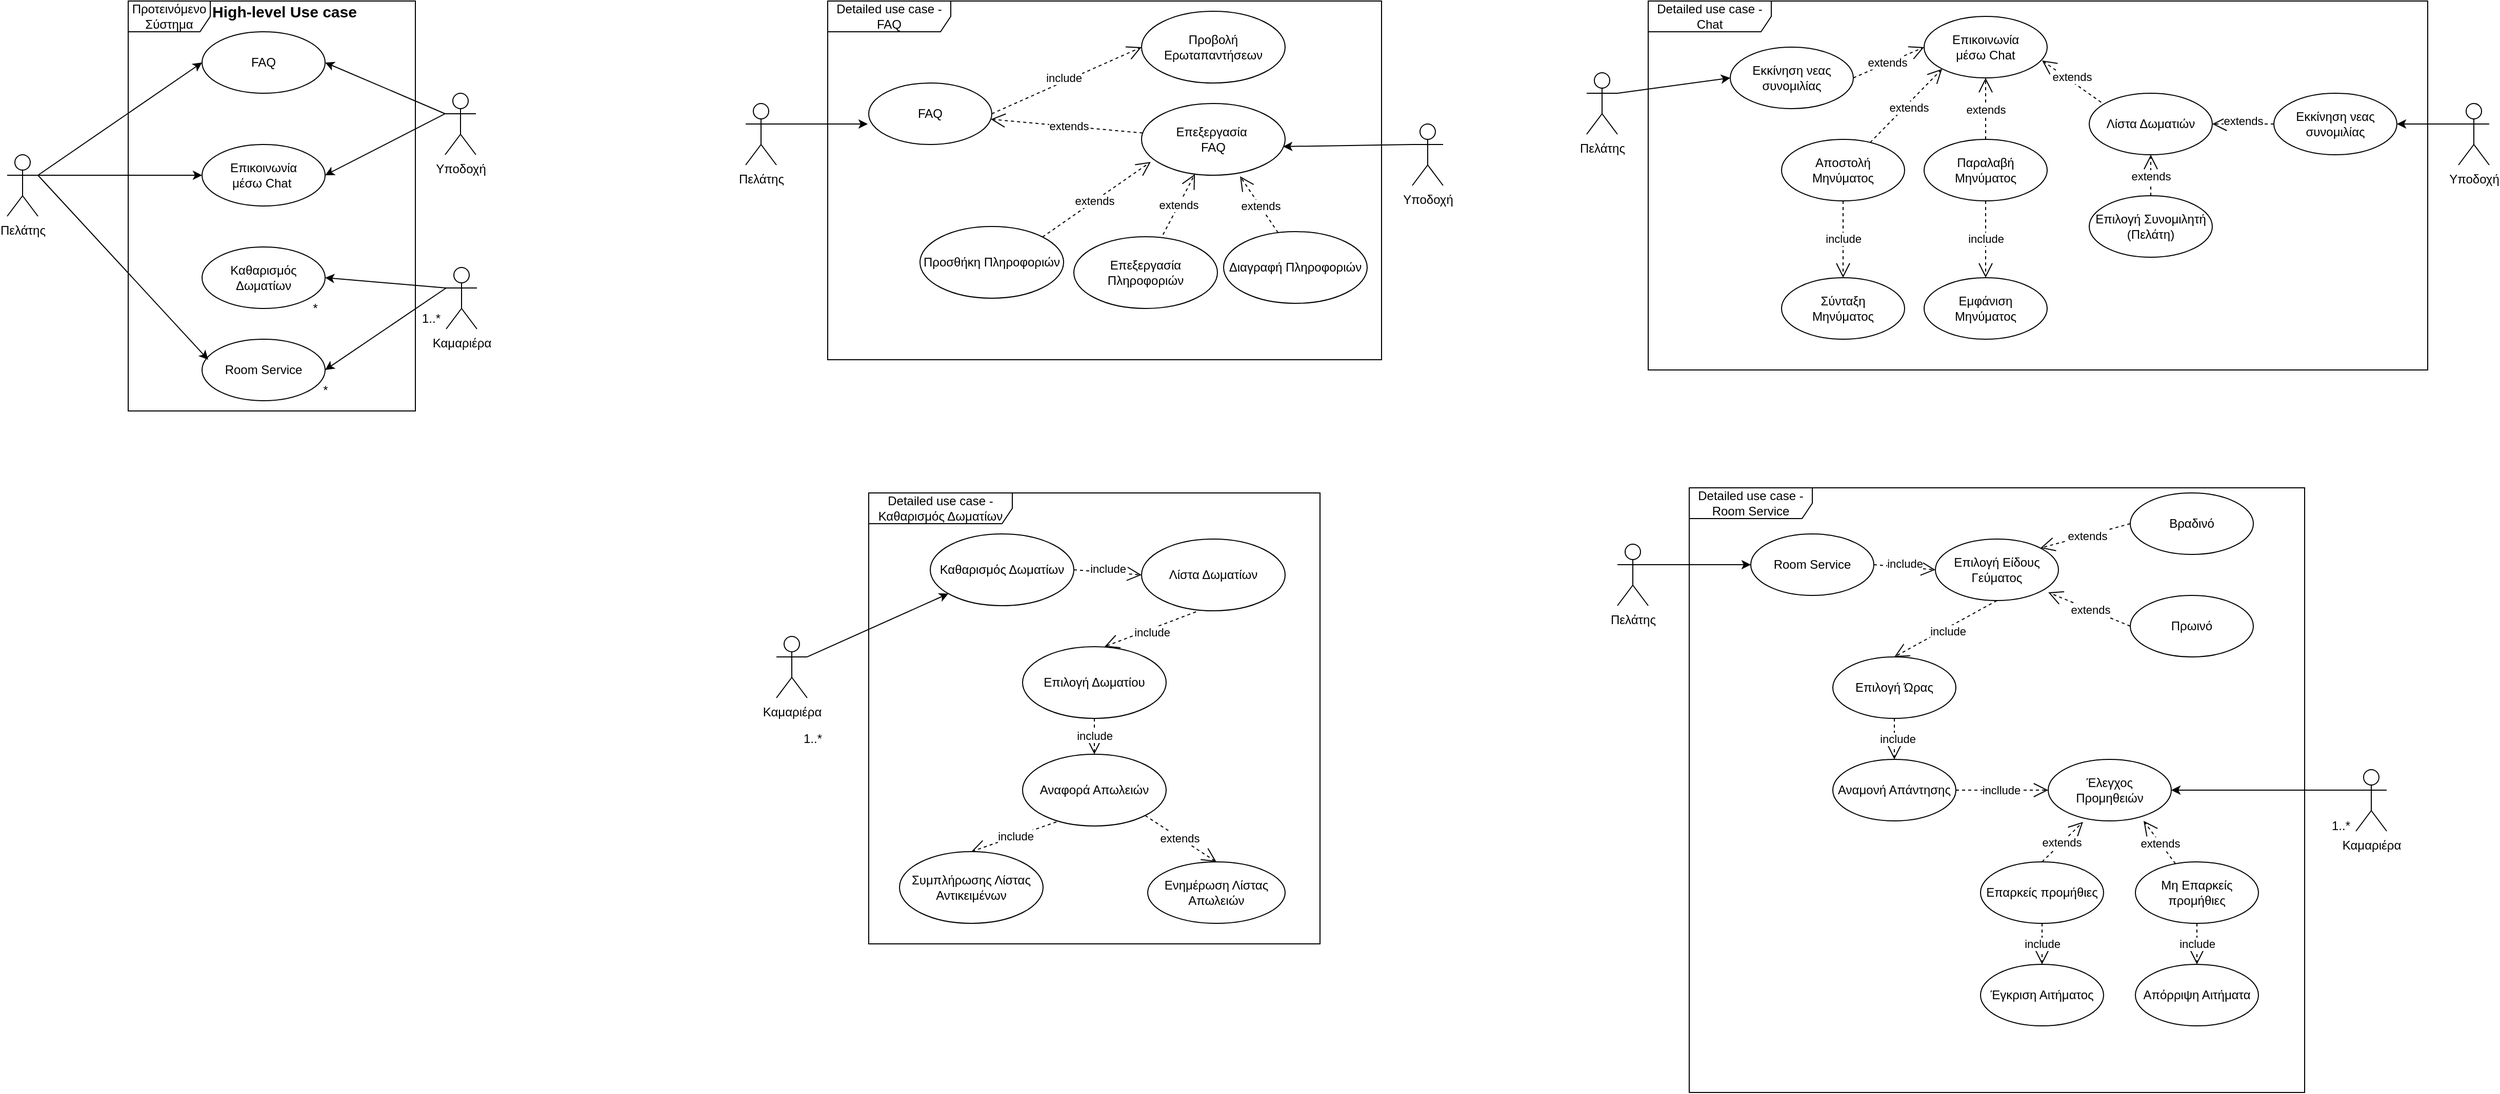 <mxfile version="16.1.2" type="device" pages="2"><diagram id="ZFzrKggUyesO4DyCDILH" name="Page-1"><mxGraphModel dx="1342" dy="887" grid="1" gridSize="10" guides="1" tooltips="1" connect="1" arrows="1" fold="1" page="1" pageScale="1" pageWidth="827" pageHeight="1169" math="0" shadow="0"><root><mxCell id="0"/><mxCell id="1" parent="0"/><object label="extends" asdfa="" id="NgHi62kmftQGx0v2t4wl-212"><mxCell style="endArrow=open;endSize=12;dashed=1;html=1;rounded=0;entryX=0.775;entryY=1;entryDx=0;entryDy=0;entryPerimeter=0;" parent="1" source="NgHi62kmftQGx0v2t4wl-213" target="NgHi62kmftQGx0v2t4wl-211" edge="1"><mxGeometry x="-0.032" width="160" relative="1" as="geometry"><mxPoint x="2701.04" y="803.02" as="sourcePoint"/><mxPoint x="2710" y="810" as="targetPoint"/><Array as="points"/><mxPoint as="offset"/></mxGeometry></mxCell></object><mxCell id="NgHi62kmftQGx0v2t4wl-1" value="Πελάτης" style="shape=umlActor;verticalLabelPosition=bottom;verticalAlign=top;html=1;outlineConnect=0;" parent="1" vertex="1"><mxGeometry x="560" y="150" width="30" height="60" as="geometry"/></mxCell><mxCell id="NgHi62kmftQGx0v2t4wl-5" value="Καμαριέρα&lt;span style=&quot;color: rgba(0 , 0 , 0 , 0) ; font-family: monospace ; font-size: 0px&quot;&gt;%3CmxGraphModel%3E%3Croot%3E%3CmxCell%20id%3D%220%22%2F%3E%3CmxCell%20id%3D%221%22%20parent%3D%220%22%2F%3E%3CmxCell%20id%3D%222%22%20value%3D%22%CE%A0%CE%B5%CE%BB%CE%AC%CF%84%CE%B7%CF%82%22%20style%3D%22shape%3DumlActor%3BverticalLabelPosition%3Dbottom%3BverticalAlign%3Dtop%3Bhtml%3D1%3BoutlineConnect%3D0%3B%22%20vertex%3D%221%22%20parent%3D%221%22%3E%3CmxGeometry%20x%3D%22250%22%20y%3D%22100%22%20width%3D%2230%22%20height%3D%2260%22%20as%3D%22geometry%22%2F%3E%3C%2FmxCell%3E%3C%2Froot%3E%3C%2FmxGraphModel%3E&lt;br&gt;&lt;/span&gt;&lt;span style=&quot;color: rgba(0 , 0 , 0 , 0) ; font-family: monospace ; font-size: 0px&quot;&gt;%3CmxGraphModel%3E%3Croot%3E%3CmxCell%20id%3D%220%22%2F%3E%3CmxCell%20id%3D%221%22%20parent%3D%220%22%2F%3E%3CmxCell%20id%3D%222%22%20value%3D%22%CE%A0%CE%B5%CE%BB%CE%AC%CF%84%CE%B7%CF%82%22%20style%3D%22shape%3DumlActor%3BverticalLabelPosition%3Dbottom%3BverticalAlign%3Dtop%3Bhtml%3D1%3BoutlineConnect%3D0%3B%22%20vertex%3D%221%22%20parent%3D%221%22%3E%3CmxGeometry%20x%3D%22250%22%20y%3D%22100%22%20width%3D%2230%22%20height%3D%2260%22%20as%3D%22geometry%22%2F%3E%3C%2FmxCell%3E%3C%2Froot%3E%3C%2FmxGraphModel%3E&lt;/span&gt;" style="shape=umlActor;verticalLabelPosition=bottom;verticalAlign=top;html=1;outlineConnect=0;" parent="1" vertex="1"><mxGeometry x="988" y="260" width="30" height="60" as="geometry"/></mxCell><mxCell id="NgHi62kmftQGx0v2t4wl-6" value="Υποδοχή" style="shape=umlActor;verticalLabelPosition=bottom;verticalAlign=top;html=1;outlineConnect=0;" parent="1" vertex="1"><mxGeometry x="987" y="90" width="30" height="60" as="geometry"/></mxCell><mxCell id="NgHi62kmftQGx0v2t4wl-9" value="FAQ" style="ellipse;whiteSpace=wrap;html=1;" parent="1" vertex="1"><mxGeometry x="750" y="30" width="120" height="60" as="geometry"/></mxCell><mxCell id="NgHi62kmftQGx0v2t4wl-15" value="" style="endArrow=classic;html=1;rounded=0;exitX=1;exitY=0.333;exitDx=0;exitDy=0;exitPerimeter=0;entryX=0;entryY=0.5;entryDx=0;entryDy=0;" parent="1" source="NgHi62kmftQGx0v2t4wl-1" target="NgHi62kmftQGx0v2t4wl-9" edge="1"><mxGeometry width="50" height="50" relative="1" as="geometry"><mxPoint x="830" y="40" as="sourcePoint"/><mxPoint x="610" y="30" as="targetPoint"/></mxGeometry></mxCell><mxCell id="NgHi62kmftQGx0v2t4wl-25" value="Room Service" style="ellipse;whiteSpace=wrap;html=1;" parent="1" vertex="1"><mxGeometry x="750" y="330" width="120" height="60" as="geometry"/></mxCell><mxCell id="NgHi62kmftQGx0v2t4wl-27" value="" style="endArrow=classic;html=1;rounded=0;exitX=1;exitY=0.333;exitDx=0;exitDy=0;exitPerimeter=0;entryX=0.05;entryY=0.333;entryDx=0;entryDy=0;entryPerimeter=0;" parent="1" source="NgHi62kmftQGx0v2t4wl-1" target="NgHi62kmftQGx0v2t4wl-25" edge="1"><mxGeometry width="50" height="50" relative="1" as="geometry"><mxPoint x="830" y="280" as="sourcePoint"/><mxPoint x="610" y="360" as="targetPoint"/></mxGeometry></mxCell><mxCell id="NgHi62kmftQGx0v2t4wl-29" value="" style="endArrow=classic;html=1;rounded=0;exitX=0;exitY=0.333;exitDx=0;exitDy=0;exitPerimeter=0;entryX=1;entryY=0.5;entryDx=0;entryDy=0;" parent="1" source="NgHi62kmftQGx0v2t4wl-6" target="NgHi62kmftQGx0v2t4wl-9" edge="1"><mxGeometry width="50" height="50" relative="1" as="geometry"><mxPoint x="840" y="280" as="sourcePoint"/><mxPoint x="998.04" y="82" as="targetPoint"/></mxGeometry></mxCell><mxCell id="NgHi62kmftQGx0v2t4wl-30" value="Επικοινωνία&lt;br&gt;μέσω Chat&amp;nbsp;" style="ellipse;whiteSpace=wrap;html=1;" parent="1" vertex="1"><mxGeometry x="750" y="140" width="120" height="60" as="geometry"/></mxCell><mxCell id="NgHi62kmftQGx0v2t4wl-31" value="" style="endArrow=classic;html=1;rounded=0;exitX=1;exitY=0.333;exitDx=0;exitDy=0;exitPerimeter=0;entryX=0;entryY=0.5;entryDx=0;entryDy=0;" parent="1" source="NgHi62kmftQGx0v2t4wl-1" target="NgHi62kmftQGx0v2t4wl-30" edge="1"><mxGeometry width="50" height="50" relative="1" as="geometry"><mxPoint x="840" y="280" as="sourcePoint"/><mxPoint x="640" y="210" as="targetPoint"/></mxGeometry></mxCell><mxCell id="NgHi62kmftQGx0v2t4wl-38" value="" style="endArrow=classic;html=1;rounded=0;exitX=0;exitY=0.333;exitDx=0;exitDy=0;exitPerimeter=0;entryX=1;entryY=0.5;entryDx=0;entryDy=0;" parent="1" source="NgHi62kmftQGx0v2t4wl-6" target="NgHi62kmftQGx0v2t4wl-30" edge="1"><mxGeometry width="50" height="50" relative="1" as="geometry"><mxPoint x="1110" y="160" as="sourcePoint"/><mxPoint x="930" y="180" as="targetPoint"/></mxGeometry></mxCell><mxCell id="NgHi62kmftQGx0v2t4wl-43" value="" style="endArrow=classic;html=1;rounded=0;exitX=0;exitY=0.333;exitDx=0;exitDy=0;exitPerimeter=0;entryX=1;entryY=0.5;entryDx=0;entryDy=0;" parent="1" source="NgHi62kmftQGx0v2t4wl-5" target="NgHi62kmftQGx0v2t4wl-25" edge="1"><mxGeometry width="50" height="50" relative="1" as="geometry"><mxPoint x="800" y="260" as="sourcePoint"/><mxPoint x="990" y="360" as="targetPoint"/></mxGeometry></mxCell><mxCell id="NgHi62kmftQGx0v2t4wl-45" value="Καθαρισμός Δωματίων" style="ellipse;whiteSpace=wrap;html=1;" parent="1" vertex="1"><mxGeometry x="750" y="240" width="120" height="60" as="geometry"/></mxCell><mxCell id="NgHi62kmftQGx0v2t4wl-46" value="" style="endArrow=classic;html=1;rounded=0;exitX=0;exitY=0.333;exitDx=0;exitDy=0;exitPerimeter=0;entryX=1;entryY=0.5;entryDx=0;entryDy=0;" parent="1" source="NgHi62kmftQGx0v2t4wl-5" target="NgHi62kmftQGx0v2t4wl-45" edge="1"><mxGeometry width="50" height="50" relative="1" as="geometry"><mxPoint x="800" y="250" as="sourcePoint"/><mxPoint x="850" y="200" as="targetPoint"/></mxGeometry></mxCell><mxCell id="NgHi62kmftQGx0v2t4wl-47" value="Προτεινόμενο Σύστημα" style="shape=umlFrame;whiteSpace=wrap;html=1;width=80;height=30;" parent="1" vertex="1"><mxGeometry x="678" width="280" height="400" as="geometry"/></mxCell><mxCell id="NgHi62kmftQGx0v2t4wl-48" value="Πελάτης" style="shape=umlActor;verticalLabelPosition=bottom;verticalAlign=top;html=1;outlineConnect=0;" parent="1" vertex="1"><mxGeometry x="1280" y="100" width="30" height="60" as="geometry"/></mxCell><mxCell id="NgHi62kmftQGx0v2t4wl-50" value="Υποδοχή" style="shape=umlActor;verticalLabelPosition=bottom;verticalAlign=top;html=1;outlineConnect=0;" parent="1" vertex="1"><mxGeometry x="1930" y="120" width="30" height="60" as="geometry"/></mxCell><mxCell id="NgHi62kmftQGx0v2t4wl-51" value="FAQ" style="ellipse;whiteSpace=wrap;html=1;" parent="1" vertex="1"><mxGeometry x="1400" y="80" width="120" height="60" as="geometry"/></mxCell><mxCell id="NgHi62kmftQGx0v2t4wl-52" value="Επεξεργασία&amp;nbsp;&lt;br&gt;FAQ" style="ellipse;whiteSpace=wrap;html=1;" parent="1" vertex="1"><mxGeometry x="1666" y="100" width="140" height="70" as="geometry"/></mxCell><mxCell id="NgHi62kmftQGx0v2t4wl-53" value="" style="endArrow=classic;html=1;rounded=0;exitX=1;exitY=0.333;exitDx=0;exitDy=0;exitPerimeter=0;entryX=-0.008;entryY=0.667;entryDx=0;entryDy=0;entryPerimeter=0;" parent="1" source="NgHi62kmftQGx0v2t4wl-48" target="NgHi62kmftQGx0v2t4wl-51" edge="1"><mxGeometry width="50" height="50" relative="1" as="geometry"><mxPoint x="1620" y="145" as="sourcePoint"/><mxPoint x="1400" y="135" as="targetPoint"/></mxGeometry></mxCell><mxCell id="NgHi62kmftQGx0v2t4wl-54" value="Προβολή Ερωταπαντήσεων" style="ellipse;whiteSpace=wrap;html=1;" parent="1" vertex="1"><mxGeometry x="1666" y="10" width="140" height="70" as="geometry"/></mxCell><object label="include" asdfa="" id="NgHi62kmftQGx0v2t4wl-55"><mxCell style="endArrow=open;endSize=12;dashed=1;html=1;rounded=0;exitX=1;exitY=0.5;exitDx=0;exitDy=0;entryX=0;entryY=0.5;entryDx=0;entryDy=0;" parent="1" source="NgHi62kmftQGx0v2t4wl-51" target="NgHi62kmftQGx0v2t4wl-54" edge="1"><mxGeometry x="-0.019" y="3" width="160" relative="1" as="geometry"><mxPoint x="1480" y="185" as="sourcePoint"/><mxPoint x="1680" y="285" as="targetPoint"/><Array as="points"/><mxPoint as="offset"/></mxGeometry></mxCell></object><object label="extends" asdfa="" id="NgHi62kmftQGx0v2t4wl-56"><mxCell style="endArrow=open;endSize=12;dashed=1;html=1;rounded=0;" parent="1" source="NgHi62kmftQGx0v2t4wl-52" target="NgHi62kmftQGx0v2t4wl-51" edge="1"><mxGeometry x="-0.032" width="160" relative="1" as="geometry"><mxPoint x="1590" y="345" as="sourcePoint"/><mxPoint x="1590" y="185" as="targetPoint"/><Array as="points"/><mxPoint as="offset"/></mxGeometry></mxCell></object><mxCell id="NgHi62kmftQGx0v2t4wl-59" value="" style="endArrow=classic;html=1;rounded=0;exitX=0;exitY=0.333;exitDx=0;exitDy=0;exitPerimeter=0;entryX=0.986;entryY=0.6;entryDx=0;entryDy=0;entryPerimeter=0;" parent="1" source="NgHi62kmftQGx0v2t4wl-50" target="NgHi62kmftQGx0v2t4wl-52" edge="1"><mxGeometry width="50" height="50" relative="1" as="geometry"><mxPoint x="1630" y="385" as="sourcePoint"/><mxPoint x="1680" y="335" as="targetPoint"/></mxGeometry></mxCell><mxCell id="NgHi62kmftQGx0v2t4wl-70" value="Detailed use case - FAQ" style="shape=umlFrame;whiteSpace=wrap;html=1;width=120;height=30;" parent="1" vertex="1"><mxGeometry x="1360" width="540" height="350" as="geometry"/></mxCell><object label="extends" asdfa="" id="NgHi62kmftQGx0v2t4wl-72"><mxCell style="endArrow=open;endSize=12;dashed=1;html=1;rounded=0;exitX=0.621;exitY=-0.029;exitDx=0;exitDy=0;exitPerimeter=0;" parent="1" source="NgHi62kmftQGx0v2t4wl-75" target="NgHi62kmftQGx0v2t4wl-52" edge="1"><mxGeometry x="-0.032" width="160" relative="1" as="geometry"><mxPoint x="2069.648" y="89.017" as="sourcePoint"/><mxPoint x="1640" y="280" as="targetPoint"/><Array as="points"/><mxPoint as="offset"/></mxGeometry></mxCell></object><object label="extends" asdfa="" id="NgHi62kmftQGx0v2t4wl-73"><mxCell style="endArrow=open;endSize=12;dashed=1;html=1;rounded=0;exitX=0.379;exitY=0.014;exitDx=0;exitDy=0;exitPerimeter=0;entryX=0.686;entryY=1.014;entryDx=0;entryDy=0;entryPerimeter=0;" parent="1" source="NgHi62kmftQGx0v2t4wl-78" target="NgHi62kmftQGx0v2t4wl-52" edge="1"><mxGeometry x="-0.087" width="160" relative="1" as="geometry"><mxPoint x="1690.058" y="173.257" as="sourcePoint"/><mxPoint x="1850" y="200" as="targetPoint"/><Array as="points"/><mxPoint y="-1" as="offset"/></mxGeometry></mxCell></object><object label="extends" asdfa="" id="NgHi62kmftQGx0v2t4wl-74"><mxCell style="endArrow=open;endSize=12;dashed=1;html=1;rounded=0;exitX=1;exitY=0;exitDx=0;exitDy=0;entryX=0.064;entryY=0.814;entryDx=0;entryDy=0;entryPerimeter=0;" parent="1" source="NgHi62kmftQGx0v2t4wl-79" target="NgHi62kmftQGx0v2t4wl-52" edge="1"><mxGeometry x="-0.032" width="160" relative="1" as="geometry"><mxPoint x="1700.058" y="183.257" as="sourcePoint"/><mxPoint x="1590" y="180" as="targetPoint"/><Array as="points"/><mxPoint as="offset"/></mxGeometry></mxCell></object><mxCell id="NgHi62kmftQGx0v2t4wl-75" value="Επεξεργασία Πληροφοριών" style="ellipse;whiteSpace=wrap;html=1;" parent="1" vertex="1"><mxGeometry x="1600" y="230" width="140" height="70" as="geometry"/></mxCell><mxCell id="NgHi62kmftQGx0v2t4wl-78" value="Διαγραφή Πληροφοριών" style="ellipse;whiteSpace=wrap;html=1;" parent="1" vertex="1"><mxGeometry x="1746" y="225" width="140" height="70" as="geometry"/></mxCell><mxCell id="NgHi62kmftQGx0v2t4wl-79" value="Προσθήκη Πληροφοριών" style="ellipse;whiteSpace=wrap;html=1;" parent="1" vertex="1"><mxGeometry x="1450" y="220" width="140" height="70" as="geometry"/></mxCell><mxCell id="NgHi62kmftQGx0v2t4wl-80" value="Πελάτης" style="shape=umlActor;verticalLabelPosition=bottom;verticalAlign=top;html=1;outlineConnect=0;" parent="1" vertex="1"><mxGeometry x="2100" y="70" width="30" height="60" as="geometry"/></mxCell><mxCell id="NgHi62kmftQGx0v2t4wl-81" value="Υποδοχή" style="shape=umlActor;verticalLabelPosition=bottom;verticalAlign=top;html=1;outlineConnect=0;" parent="1" vertex="1"><mxGeometry x="2950" y="100" width="30" height="60" as="geometry"/></mxCell><mxCell id="NgHi62kmftQGx0v2t4wl-84" value="" style="endArrow=classic;html=1;rounded=0;exitX=1;exitY=0.333;exitDx=0;exitDy=0;exitPerimeter=0;entryX=0;entryY=0.5;entryDx=0;entryDy=0;" parent="1" source="NgHi62kmftQGx0v2t4wl-80" target="NgHi62kmftQGx0v2t4wl-118" edge="1"><mxGeometry width="50" height="50" relative="1" as="geometry"><mxPoint x="2510" y="145" as="sourcePoint"/><mxPoint x="2150" y="280" as="targetPoint"/></mxGeometry></mxCell><mxCell id="NgHi62kmftQGx0v2t4wl-88" value="" style="endArrow=classic;html=1;rounded=0;exitX=0;exitY=0.333;exitDx=0;exitDy=0;exitPerimeter=0;entryX=1;entryY=0.5;entryDx=0;entryDy=0;" parent="1" source="NgHi62kmftQGx0v2t4wl-81" target="MEP7BQfdcmDDspK6-EZ2-2" edge="1"><mxGeometry width="50" height="50" relative="1" as="geometry"><mxPoint x="2648" y="385" as="sourcePoint"/><mxPoint x="2832" y="120" as="targetPoint"/></mxGeometry></mxCell><mxCell id="NgHi62kmftQGx0v2t4wl-89" value="Detailed use case - Chat" style="shape=umlFrame;whiteSpace=wrap;html=1;width=120;height=30;" parent="1" vertex="1"><mxGeometry x="2160" width="760" height="360" as="geometry"/></mxCell><mxCell id="NgHi62kmftQGx0v2t4wl-96" value="Επικοινωνία&lt;br&gt;μέσω Chat" style="ellipse;whiteSpace=wrap;html=1;" parent="1" vertex="1"><mxGeometry x="2429" y="15" width="120" height="60" as="geometry"/></mxCell><object label="extends" asdfa="" id="NgHi62kmftQGx0v2t4wl-98"><mxCell style="endArrow=open;endSize=12;dashed=1;html=1;rounded=0;exitX=0;exitY=0;exitDx=0;exitDy=0;entryX=0.958;entryY=0.717;entryDx=0;entryDy=0;entryPerimeter=0;" parent="1" target="NgHi62kmftQGx0v2t4wl-96" edge="1"><mxGeometry x="0.058" y="-4" width="160" relative="1" as="geometry"><mxPoint x="2601.574" y="98.787" as="sourcePoint"/><mxPoint x="2630" y="45" as="targetPoint"/><Array as="points"/><mxPoint as="offset"/></mxGeometry></mxCell></object><mxCell id="NgHi62kmftQGx0v2t4wl-99" value="Παραλαβή Μηνύματος" style="ellipse;whiteSpace=wrap;html=1;" parent="1" vertex="1"><mxGeometry x="2429" y="135" width="120" height="60" as="geometry"/></mxCell><object label="extends" asdfa="" id="NgHi62kmftQGx0v2t4wl-100"><mxCell style="endArrow=open;endSize=12;dashed=1;html=1;rounded=0;exitX=0.5;exitY=0;exitDx=0;exitDy=0;entryX=0.5;entryY=1;entryDx=0;entryDy=0;" parent="1" source="NgHi62kmftQGx0v2t4wl-99" target="NgHi62kmftQGx0v2t4wl-96" edge="1"><mxGeometry x="-0.032" width="160" relative="1" as="geometry"><mxPoint x="2489" y="140" as="sourcePoint"/><mxPoint x="2530" y="100" as="targetPoint"/><Array as="points"/><mxPoint as="offset"/></mxGeometry></mxCell></object><mxCell id="NgHi62kmftQGx0v2t4wl-101" value="Αποστολή&lt;br&gt;Μηνύματος" style="ellipse;whiteSpace=wrap;html=1;" parent="1" vertex="1"><mxGeometry x="2290" y="135" width="120" height="60" as="geometry"/></mxCell><mxCell id="NgHi62kmftQGx0v2t4wl-106" value="Λίστα Δωματιών" style="ellipse;whiteSpace=wrap;html=1;" parent="1" vertex="1"><mxGeometry x="2590" y="90" width="120" height="60" as="geometry"/></mxCell><mxCell id="NgHi62kmftQGx0v2t4wl-113" value="Σύνταξη &lt;br&gt;Μηνύματος" style="ellipse;whiteSpace=wrap;html=1;" parent="1" vertex="1"><mxGeometry x="2290" y="270" width="120" height="60" as="geometry"/></mxCell><object label="include" asdfa="" id="NgHi62kmftQGx0v2t4wl-114"><mxCell style="endArrow=open;endSize=12;dashed=1;html=1;rounded=0;entryX=0.5;entryY=0;entryDx=0;entryDy=0;exitX=0.5;exitY=1;exitDx=0;exitDy=0;" parent="1" source="NgHi62kmftQGx0v2t4wl-101" target="NgHi62kmftQGx0v2t4wl-113" edge="1"><mxGeometry x="-0.032" width="160" relative="1" as="geometry"><mxPoint x="2389" y="300" as="sourcePoint"/><mxPoint x="2359" y="150" as="targetPoint"/><Array as="points"/><mxPoint as="offset"/></mxGeometry></mxCell></object><object label="extends" asdfa="" id="NgHi62kmftQGx0v2t4wl-117"><mxCell style="endArrow=open;endSize=12;dashed=1;html=1;rounded=0;entryX=0;entryY=1;entryDx=0;entryDy=0;" parent="1" source="NgHi62kmftQGx0v2t4wl-101" target="NgHi62kmftQGx0v2t4wl-96" edge="1"><mxGeometry x="0.004" y="-3" width="160" relative="1" as="geometry"><mxPoint x="2329" y="80" as="sourcePoint"/><mxPoint x="2379" y="170" as="targetPoint"/><Array as="points"/><mxPoint as="offset"/></mxGeometry></mxCell></object><mxCell id="NgHi62kmftQGx0v2t4wl-118" value="Εκκίνηση νεας συνομιλίας" style="ellipse;whiteSpace=wrap;html=1;" parent="1" vertex="1"><mxGeometry x="2240" y="45" width="120" height="60" as="geometry"/></mxCell><mxCell id="NgHi62kmftQGx0v2t4wl-121" value="Εμφάνιση &lt;br&gt;Μηνύματος" style="ellipse;whiteSpace=wrap;html=1;" parent="1" vertex="1"><mxGeometry x="2429" y="270" width="120" height="60" as="geometry"/></mxCell><object label="include" asdfa="" id="NgHi62kmftQGx0v2t4wl-122"><mxCell style="endArrow=open;endSize=12;dashed=1;html=1;rounded=0;entryX=0.5;entryY=0;entryDx=0;entryDy=0;exitX=0.5;exitY=1;exitDx=0;exitDy=0;" parent="1" source="NgHi62kmftQGx0v2t4wl-99" target="NgHi62kmftQGx0v2t4wl-121" edge="1"><mxGeometry x="-0.032" width="160" relative="1" as="geometry"><mxPoint x="2479" y="200" as="sourcePoint"/><mxPoint x="2539" y="155" as="targetPoint"/><Array as="points"/><mxPoint as="offset"/></mxGeometry></mxCell></object><object label="extends" asdfa="" id="NgHi62kmftQGx0v2t4wl-123"><mxCell style="endArrow=open;endSize=12;dashed=1;html=1;rounded=0;exitX=1;exitY=0.5;exitDx=0;exitDy=0;entryX=0;entryY=0.5;entryDx=0;entryDy=0;" parent="1" source="NgHi62kmftQGx0v2t4wl-118" target="NgHi62kmftQGx0v2t4wl-96" edge="1"><mxGeometry x="-0.032" width="160" relative="1" as="geometry"><mxPoint x="2359" y="45" as="sourcePoint"/><mxPoint x="2456.574" y="76.213" as="targetPoint"/><Array as="points"/><mxPoint as="offset"/></mxGeometry></mxCell></object><mxCell id="NgHi62kmftQGx0v2t4wl-126" value="Καμαριέρα" style="shape=umlActor;verticalLabelPosition=bottom;verticalAlign=top;html=1;outlineConnect=0;" parent="1" vertex="1"><mxGeometry x="1310" y="620" width="30" height="60" as="geometry"/></mxCell><mxCell id="NgHi62kmftQGx0v2t4wl-130" value="" style="endArrow=classic;html=1;rounded=0;exitX=1;exitY=0.333;exitDx=0;exitDy=0;exitPerimeter=0;" parent="1" source="NgHi62kmftQGx0v2t4wl-126" target="NgHi62kmftQGx0v2t4wl-170" edge="1"><mxGeometry width="50" height="50" relative="1" as="geometry"><mxPoint x="1650" y="685" as="sourcePoint"/><mxPoint x="1420" y="660" as="targetPoint"/></mxGeometry></mxCell><mxCell id="NgHi62kmftQGx0v2t4wl-131" value="Λίστα Δωματίων" style="ellipse;whiteSpace=wrap;html=1;" parent="1" vertex="1"><mxGeometry x="1666" y="525" width="140" height="70" as="geometry"/></mxCell><object label="include" asdfa="" id="NgHi62kmftQGx0v2t4wl-132"><mxCell style="endArrow=open;endSize=12;dashed=1;html=1;rounded=0;entryX=0;entryY=0.5;entryDx=0;entryDy=0;exitX=1;exitY=0.5;exitDx=0;exitDy=0;" parent="1" source="NgHi62kmftQGx0v2t4wl-170" target="NgHi62kmftQGx0v2t4wl-131" edge="1"><mxGeometry x="-0.019" y="3" width="160" relative="1" as="geometry"><mxPoint x="1510" y="420" as="sourcePoint"/><mxPoint x="1710" y="825" as="targetPoint"/><Array as="points"/><mxPoint as="offset"/></mxGeometry></mxCell></object><mxCell id="NgHi62kmftQGx0v2t4wl-135" value="Detailed use case - Καθαρισμός Δωματίων" style="shape=umlFrame;whiteSpace=wrap;html=1;width=140;height=30;" parent="1" vertex="1"><mxGeometry x="1400" y="480" width="440" height="440" as="geometry"/></mxCell><mxCell id="NgHi62kmftQGx0v2t4wl-142" value="Πελάτης" style="shape=umlActor;verticalLabelPosition=bottom;verticalAlign=top;html=1;outlineConnect=0;" parent="1" vertex="1"><mxGeometry x="2130" y="530" width="30" height="60" as="geometry"/></mxCell><mxCell id="NgHi62kmftQGx0v2t4wl-144" value="" style="endArrow=classic;html=1;rounded=0;exitX=1;exitY=0.333;exitDx=0;exitDy=0;exitPerimeter=0;entryX=0;entryY=0.5;entryDx=0;entryDy=0;" parent="1" source="NgHi62kmftQGx0v2t4wl-142" target="NgHi62kmftQGx0v2t4wl-182" edge="1"><mxGeometry width="50" height="50" relative="1" as="geometry"><mxPoint x="2700" y="912.5" as="sourcePoint"/><mxPoint x="2289.04" y="802" as="targetPoint"/></mxGeometry></mxCell><mxCell id="NgHi62kmftQGx0v2t4wl-146" value="Detailed use case - Room Service" style="shape=umlFrame;whiteSpace=wrap;html=1;width=120;height=30;" parent="1" vertex="1"><mxGeometry x="2200" y="475" width="600" height="590" as="geometry"/></mxCell><mxCell id="NgHi62kmftQGx0v2t4wl-164" value="Επιλογή Δωματίου" style="ellipse;whiteSpace=wrap;html=1;" parent="1" vertex="1"><mxGeometry x="1550" y="630" width="140" height="70" as="geometry"/></mxCell><object label="include" asdfa="" id="NgHi62kmftQGx0v2t4wl-165"><mxCell style="endArrow=open;endSize=12;dashed=1;html=1;rounded=0;exitX=0.379;exitY=1.014;exitDx=0;exitDy=0;exitPerimeter=0;" parent="1" source="NgHi62kmftQGx0v2t4wl-131" edge="1"><mxGeometry x="-0.019" y="3" width="160" relative="1" as="geometry"><mxPoint x="1840" y="555" as="sourcePoint"/><mxPoint x="1630" y="630" as="targetPoint"/><Array as="points"/><mxPoint as="offset"/></mxGeometry></mxCell></object><object label="include" asdfa="" id="NgHi62kmftQGx0v2t4wl-166"><mxCell style="endArrow=open;endSize=12;dashed=1;html=1;rounded=0;entryX=0.5;entryY=0;entryDx=0;entryDy=0;exitX=0.5;exitY=1;exitDx=0;exitDy=0;" parent="1" target="NgHi62kmftQGx0v2t4wl-167" edge="1" source="NgHi62kmftQGx0v2t4wl-164"><mxGeometry x="-0.032" width="160" relative="1" as="geometry"><mxPoint x="1856" y="700" as="sourcePoint"/><mxPoint x="1770" y="760.98" as="targetPoint"/><Array as="points"/><mxPoint as="offset"/></mxGeometry></mxCell></object><mxCell id="NgHi62kmftQGx0v2t4wl-167" value="Αναφορά Απωλειών" style="ellipse;whiteSpace=wrap;html=1;" parent="1" vertex="1"><mxGeometry x="1550" y="735" width="140" height="70" as="geometry"/></mxCell><object label="include" asdfa="" id="NgHi62kmftQGx0v2t4wl-168"><mxCell style="endArrow=open;endSize=12;dashed=1;html=1;rounded=0;exitX=0.236;exitY=0.943;exitDx=0;exitDy=0;entryX=0.5;entryY=0;entryDx=0;entryDy=0;exitPerimeter=0;" parent="1" source="NgHi62kmftQGx0v2t4wl-167" target="NgHi62kmftQGx0v2t4wl-169" edge="1"><mxGeometry x="-0.032" width="160" relative="1" as="geometry"><mxPoint x="1740" y="700" as="sourcePoint"/><mxPoint x="1920" y="860.98" as="targetPoint"/><Array as="points"/><mxPoint as="offset"/></mxGeometry></mxCell></object><mxCell id="NgHi62kmftQGx0v2t4wl-169" value="Συμπλήρωσης Λίστας Αντικειμένων" style="ellipse;whiteSpace=wrap;html=1;" parent="1" vertex="1"><mxGeometry x="1430" y="830" width="140" height="70" as="geometry"/></mxCell><mxCell id="NgHi62kmftQGx0v2t4wl-170" value="Καθαρισμός Δωματίων" style="ellipse;whiteSpace=wrap;html=1;" parent="1" vertex="1"><mxGeometry x="1460" y="520" width="140" height="70" as="geometry"/></mxCell><mxCell id="NgHi62kmftQGx0v2t4wl-176" value="Ενημέρωση Λίστας Απωλειών" style="ellipse;whiteSpace=wrap;html=1;" parent="1" vertex="1"><mxGeometry x="1672" y="840" width="134" height="60" as="geometry"/></mxCell><object label="extends" asdfa="" id="NgHi62kmftQGx0v2t4wl-177"><mxCell style="endArrow=open;endSize=12;dashed=1;html=1;rounded=0;exitX=1;exitY=1;exitDx=0;exitDy=0;entryX=0.5;entryY=0;entryDx=0;entryDy=0;" parent="1" source="NgHi62kmftQGx0v2t4wl-167" target="NgHi62kmftQGx0v2t4wl-176" edge="1"><mxGeometry x="-0.029" width="160" relative="1" as="geometry"><mxPoint x="1940" y="770" as="sourcePoint"/><mxPoint x="2000" y="790" as="targetPoint"/><Array as="points"/><mxPoint as="offset"/></mxGeometry></mxCell></object><mxCell id="NgHi62kmftQGx0v2t4wl-182" value="Room Service" style="ellipse;whiteSpace=wrap;html=1;" parent="1" vertex="1"><mxGeometry x="2260" y="520" width="120" height="60" as="geometry"/></mxCell><object label="extends" asdfa="" id="NgHi62kmftQGx0v2t4wl-184"><mxCell style="endArrow=open;endSize=12;dashed=1;html=1;rounded=0;exitX=0;exitY=0.5;exitDx=0;exitDy=0;entryX=0.917;entryY=0.867;entryDx=0;entryDy=0;entryPerimeter=0;" parent="1" source="NgHi62kmftQGx0v2t4wl-190" target="NgHi62kmftQGx0v2t4wl-191" edge="1"><mxGeometry x="-0.032" width="160" relative="1" as="geometry"><mxPoint x="2541.772" y="770.276" as="sourcePoint"/><mxPoint x="2630" y="555" as="targetPoint"/><Array as="points"/><mxPoint as="offset"/></mxGeometry></mxCell></object><object label="include" asdfa="" id="NgHi62kmftQGx0v2t4wl-188"><mxCell style="endArrow=open;endSize=12;dashed=1;html=1;rounded=0;exitX=1;exitY=0.5;exitDx=0;exitDy=0;entryX=0;entryY=0.5;entryDx=0;entryDy=0;" parent="1" source="NgHi62kmftQGx0v2t4wl-182" target="NgHi62kmftQGx0v2t4wl-191" edge="1"><mxGeometry x="-0.019" y="3" width="160" relative="1" as="geometry"><mxPoint x="2309" y="655" as="sourcePoint"/><mxPoint x="2320" y="640" as="targetPoint"/><Array as="points"/><mxPoint as="offset"/></mxGeometry></mxCell></object><mxCell id="NgHi62kmftQGx0v2t4wl-190" value="Πρωινό" style="ellipse;whiteSpace=wrap;html=1;" parent="1" vertex="1"><mxGeometry x="2630" y="580" width="120" height="60" as="geometry"/></mxCell><mxCell id="NgHi62kmftQGx0v2t4wl-191" value="Επιλογή Είδους&lt;br&gt;Γεύματος" style="ellipse;whiteSpace=wrap;html=1;" parent="1" vertex="1"><mxGeometry x="2440" y="525" width="120" height="60" as="geometry"/></mxCell><object label="extends" asdfa="" id="NgHi62kmftQGx0v2t4wl-192"><mxCell style="endArrow=open;endSize=12;dashed=1;html=1;rounded=0;exitX=0;exitY=0.5;exitDx=0;exitDy=0;entryX=1;entryY=0;entryDx=0;entryDy=0;" parent="1" source="NgHi62kmftQGx0v2t4wl-193" target="NgHi62kmftQGx0v2t4wl-191" edge="1"><mxGeometry x="-0.032" width="160" relative="1" as="geometry"><mxPoint x="2504.144" y="594.066" as="sourcePoint"/><mxPoint x="2590" y="490" as="targetPoint"/><Array as="points"/><mxPoint as="offset"/></mxGeometry></mxCell></object><mxCell id="NgHi62kmftQGx0v2t4wl-193" value="Βραδινό" style="ellipse;whiteSpace=wrap;html=1;" parent="1" vertex="1"><mxGeometry x="2630" y="480" width="120" height="60" as="geometry"/></mxCell><object label="include" asdfa="" id="NgHi62kmftQGx0v2t4wl-195"><mxCell style="endArrow=open;endSize=12;dashed=1;html=1;rounded=0;exitX=0.5;exitY=1;exitDx=0;exitDy=0;entryX=0.5;entryY=0;entryDx=0;entryDy=0;" parent="1" source="NgHi62kmftQGx0v2t4wl-191" target="NgHi62kmftQGx0v2t4wl-196" edge="1"><mxGeometry x="-0.019" y="3" width="160" relative="1" as="geometry"><mxPoint x="2390" y="565" as="sourcePoint"/><mxPoint x="2500" y="680" as="targetPoint"/><Array as="points"/><mxPoint as="offset"/></mxGeometry></mxCell></object><mxCell id="NgHi62kmftQGx0v2t4wl-196" value="Επιλογή Ώρας" style="ellipse;whiteSpace=wrap;html=1;" parent="1" vertex="1"><mxGeometry x="2340" y="640" width="120" height="60" as="geometry"/></mxCell><mxCell id="NgHi62kmftQGx0v2t4wl-197" value="Αναμονή Απάντησης" style="ellipse;whiteSpace=wrap;html=1;" parent="1" vertex="1"><mxGeometry x="2340" y="740" width="120" height="60" as="geometry"/></mxCell><object label="include" asdfa="" id="NgHi62kmftQGx0v2t4wl-200"><mxCell style="endArrow=open;endSize=12;dashed=1;html=1;rounded=0;exitX=0.5;exitY=1;exitDx=0;exitDy=0;entryX=0.5;entryY=0;entryDx=0;entryDy=0;" parent="1" source="NgHi62kmftQGx0v2t4wl-196" target="NgHi62kmftQGx0v2t4wl-197" edge="1"><mxGeometry x="-0.019" y="3" width="160" relative="1" as="geometry"><mxPoint x="2510" y="595" as="sourcePoint"/><mxPoint x="2510" y="655" as="targetPoint"/><Array as="points"/><mxPoint as="offset"/></mxGeometry></mxCell></object><object label="include" asdfa="" id="NgHi62kmftQGx0v2t4wl-203"><mxCell style="endArrow=open;endSize=12;dashed=1;html=1;rounded=0;entryX=0.5;entryY=0;entryDx=0;entryDy=0;exitX=0.5;exitY=1;exitDx=0;exitDy=0;" parent="1" source="NgHi62kmftQGx0v2t4wl-213" target="NgHi62kmftQGx0v2t4wl-204" edge="1"><mxGeometry x="-0.032" width="160" relative="1" as="geometry"><mxPoint x="2716.04" y="929.5" as="sourcePoint"/><mxPoint x="2382.79" y="1193.98" as="targetPoint"/><Array as="points"/><mxPoint as="offset"/></mxGeometry></mxCell></object><mxCell id="NgHi62kmftQGx0v2t4wl-204" value="Απόρριψη Αιτήματα" style="ellipse;whiteSpace=wrap;html=1;" parent="1" vertex="1"><mxGeometry x="2635" y="940" width="120" height="60" as="geometry"/></mxCell><object label="include" asdfa="" id="NgHi62kmftQGx0v2t4wl-205"><mxCell style="endArrow=open;endSize=12;dashed=1;html=1;rounded=0;exitX=0.5;exitY=1;exitDx=0;exitDy=0;entryX=0.5;entryY=0;entryDx=0;entryDy=0;" parent="1" source="NgHi62kmftQGx0v2t4wl-215" target="NgHi62kmftQGx0v2t4wl-206" edge="1"><mxGeometry x="-0.032" width="160" relative="1" as="geometry"><mxPoint x="2669" y="929.5" as="sourcePoint"/><mxPoint x="2502.79" y="1193.98" as="targetPoint"/><Array as="points"/><mxPoint as="offset"/></mxGeometry></mxCell></object><mxCell id="NgHi62kmftQGx0v2t4wl-206" value="Έγκριση Αιτήματος" style="ellipse;whiteSpace=wrap;html=1;" parent="1" vertex="1"><mxGeometry x="2484" y="940" width="120" height="60" as="geometry"/></mxCell><mxCell id="NgHi62kmftQGx0v2t4wl-207" value="Καμαριέρα&lt;span style=&quot;color: rgba(0 , 0 , 0 , 0) ; font-family: monospace ; font-size: 0px&quot;&gt;%3CmxGraphModel%3E%3Croot%3E%3CmxCell%20id%3D%220%22%2F%3E%3CmxCell%20id%3D%221%22%20parent%3D%220%22%2F%3E%3CmxCell%20id%3D%222%22%20value%3D%22%CE%A0%CE%B5%CE%BB%CE%AC%CF%84%CE%B7%CF%82%22%20style%3D%22shape%3DumlActor%3BverticalLabelPosition%3Dbottom%3BverticalAlign%3Dtop%3Bhtml%3D1%3BoutlineConnect%3D0%3B%22%20vertex%3D%221%22%20parent%3D%221%22%3E%3CmxGeometry%20x%3D%22250%22%20y%3D%22100%22%20width%3D%2230%22%20height%3D%2260%22%20as%3D%22geometry%22%2F%3E%3C%2FmxCell%3E%3C%2Froot%3E%3C%2FmxGraphModel%3E&lt;br&gt;&lt;/span&gt;&lt;span style=&quot;color: rgba(0 , 0 , 0 , 0) ; font-family: monospace ; font-size: 0px&quot;&gt;%3CmxGraphModel%3E%3Croot%3E%3CmxCell%20id%3D%220%22%2F%3E%3CmxCell%20id%3D%221%22%20parent%3D%220%22%2F%3E%3CmxCell%20id%3D%222%22%20value%3D%22%CE%A0%CE%B5%CE%BB%CE%AC%CF%84%CE%B7%CF%82%22%20style%3D%22shape%3DumlActor%3BverticalLabelPosition%3Dbottom%3BverticalAlign%3Dtop%3Bhtml%3D1%3BoutlineConnect%3D0%3B%22%20vertex%3D%221%22%20parent%3D%221%22%3E%3CmxGeometry%20x%3D%22250%22%20y%3D%22100%22%20width%3D%2230%22%20height%3D%2260%22%20as%3D%22geometry%22%2F%3E%3C%2FmxCell%3E%3C%2Froot%3E%3C%2FmxGraphModel%3E&lt;/span&gt;" style="shape=umlActor;verticalLabelPosition=bottom;verticalAlign=top;html=1;outlineConnect=0;" parent="1" vertex="1"><mxGeometry x="2850" y="750" width="30" height="60" as="geometry"/></mxCell><mxCell id="NgHi62kmftQGx0v2t4wl-209" value="" style="endArrow=classic;html=1;rounded=0;exitX=0;exitY=0.333;exitDx=0;exitDy=0;exitPerimeter=0;entryX=1;entryY=0.5;entryDx=0;entryDy=0;" parent="1" source="NgHi62kmftQGx0v2t4wl-207" target="NgHi62kmftQGx0v2t4wl-211" edge="1"><mxGeometry width="50" height="50" relative="1" as="geometry"><mxPoint x="2645" y="670" as="sourcePoint"/><mxPoint x="2860" y="790" as="targetPoint"/></mxGeometry></mxCell><mxCell id="NgHi62kmftQGx0v2t4wl-211" value="Έλεγχος &lt;br&gt;Προμηθειών" style="ellipse;whiteSpace=wrap;html=1;" parent="1" vertex="1"><mxGeometry x="2550" y="740" width="120" height="60" as="geometry"/></mxCell><mxCell id="NgHi62kmftQGx0v2t4wl-213" value="Μη Επαρκείς προμήθιες" style="ellipse;whiteSpace=wrap;html=1;" parent="1" vertex="1"><mxGeometry x="2635" y="840" width="120" height="60" as="geometry"/></mxCell><object label="extends" asdfa="" id="NgHi62kmftQGx0v2t4wl-214"><mxCell style="endArrow=open;endSize=12;dashed=1;html=1;rounded=0;entryX=0.283;entryY=1.017;entryDx=0;entryDy=0;entryPerimeter=0;exitX=0.5;exitY=0;exitDx=0;exitDy=0;" parent="1" source="NgHi62kmftQGx0v2t4wl-215" target="NgHi62kmftQGx0v2t4wl-211" edge="1"><mxGeometry x="-0.032" width="160" relative="1" as="geometry"><mxPoint x="2530" y="800" as="sourcePoint"/><mxPoint x="2487.79" y="1067.5" as="targetPoint"/><Array as="points"/><mxPoint as="offset"/></mxGeometry></mxCell></object><mxCell id="NgHi62kmftQGx0v2t4wl-215" value="Επαρκείς προμήθιες" style="ellipse;whiteSpace=wrap;html=1;" parent="1" vertex="1"><mxGeometry x="2484" y="840" width="120" height="60" as="geometry"/></mxCell><object label="incllude" asdfa="" id="NgHi62kmftQGx0v2t4wl-216"><mxCell style="endArrow=open;endSize=12;dashed=1;html=1;rounded=0;exitX=1;exitY=0.5;exitDx=0;exitDy=0;entryX=0;entryY=0.5;entryDx=0;entryDy=0;" parent="1" source="NgHi62kmftQGx0v2t4wl-197" target="NgHi62kmftQGx0v2t4wl-211" edge="1"><mxGeometry x="-0.032" width="160" relative="1" as="geometry"><mxPoint x="2536.04" y="813.02" as="sourcePoint"/><mxPoint x="2530" y="690" as="targetPoint"/><Array as="points"/><mxPoint as="offset"/></mxGeometry></mxCell></object><mxCell id="0p-QObmTlVkQ7b4gvCMh-3" value="1..*" style="text;html=1;align=center;verticalAlign=middle;resizable=0;points=[];autosize=1;strokeColor=none;fillColor=none;" parent="1" vertex="1"><mxGeometry x="958" y="300" width="30" height="20" as="geometry"/></mxCell><mxCell id="0p-QObmTlVkQ7b4gvCMh-4" value="*" style="text;html=1;align=center;verticalAlign=middle;resizable=0;points=[];autosize=1;strokeColor=none;fillColor=none;" parent="1" vertex="1"><mxGeometry x="860" y="370" width="20" height="20" as="geometry"/></mxCell><mxCell id="0p-QObmTlVkQ7b4gvCMh-5" value="*" style="text;html=1;align=center;verticalAlign=middle;resizable=0;points=[];autosize=1;strokeColor=none;fillColor=none;" parent="1" vertex="1"><mxGeometry x="850" y="290" width="20" height="20" as="geometry"/></mxCell><mxCell id="0p-QObmTlVkQ7b4gvCMh-6" value="1..*" style="text;html=1;align=center;verticalAlign=middle;resizable=0;points=[];autosize=1;strokeColor=none;fillColor=none;" parent="1" vertex="1"><mxGeometry x="1330" y="710" width="30" height="20" as="geometry"/></mxCell><mxCell id="0p-QObmTlVkQ7b4gvCMh-8" value="1..*" style="text;html=1;align=center;verticalAlign=middle;resizable=0;points=[];autosize=1;strokeColor=none;fillColor=none;" parent="1" vertex="1"><mxGeometry x="2820" y="795" width="30" height="20" as="geometry"/></mxCell><mxCell id="86ep2oJdIa2z1RcjD5ET-1" value="&lt;span&gt;&lt;font style=&quot;font-size: 15px&quot;&gt;&lt;b&gt;High-level Use case&lt;/b&gt;&lt;/font&gt;&lt;/span&gt;" style="text;html=1;align=center;verticalAlign=middle;resizable=0;points=[];autosize=1;strokeColor=none;fillColor=none;" parent="1" vertex="1"><mxGeometry x="750" width="160" height="20" as="geometry"/></mxCell><mxCell id="MEP7BQfdcmDDspK6-EZ2-2" value="Εκκίνηση νεας συνομιλίας" style="ellipse;whiteSpace=wrap;html=1;" parent="1" vertex="1"><mxGeometry x="2770" y="90" width="120" height="60" as="geometry"/></mxCell><object label="extends" asdfa="" id="MEP7BQfdcmDDspK6-EZ2-3"><mxCell style="endArrow=open;endSize=12;dashed=1;html=1;rounded=0;exitX=0;exitY=0.5;exitDx=0;exitDy=0;entryX=1;entryY=0.5;entryDx=0;entryDy=0;" parent="1" source="MEP7BQfdcmDDspK6-EZ2-2" target="NgHi62kmftQGx0v2t4wl-106" edge="1"><mxGeometry x="0.004" y="-3" width="160" relative="1" as="geometry"><mxPoint x="2386.392" y="148.058" as="sourcePoint"/><mxPoint x="2704" y="120" as="targetPoint"/><Array as="points"/><mxPoint as="offset"/></mxGeometry></mxCell></object><object label="extends" asdfa="" id="MEP7BQfdcmDDspK6-EZ2-6"><mxCell style="endArrow=open;endSize=12;dashed=1;html=1;rounded=0;entryX=0.5;entryY=1;entryDx=0;entryDy=0;exitX=0.5;exitY=0;exitDx=0;exitDy=0;" parent="1" source="MEP7BQfdcmDDspK6-EZ2-7" target="NgHi62kmftQGx0v2t4wl-106" edge="1"><mxGeometry x="-0.032" width="160" relative="1" as="geometry"><mxPoint x="2650" y="220" as="sourcePoint"/><mxPoint x="2660" y="165" as="targetPoint"/><Array as="points"/><mxPoint as="offset"/></mxGeometry></mxCell></object><mxCell id="MEP7BQfdcmDDspK6-EZ2-7" value="Επιλογή Συνομιλητή&lt;br&gt;(Πελάτη)" style="ellipse;whiteSpace=wrap;html=1;" parent="1" vertex="1"><mxGeometry x="2590" y="190" width="120" height="60" as="geometry"/></mxCell></root></mxGraphModel></diagram><diagram id="O9mfX7HojfOVVaBY4Hsd" name="Page-2"><mxGraphModel dx="1626" dy="887" grid="1" gridSize="10" guides="1" tooltips="1" connect="1" arrows="1" fold="1" page="1" pageScale="1" pageWidth="850" pageHeight="1100" math="0" shadow="0"><root><mxCell id="Ub2UMv43jTSI62RhSnYb-0"/><mxCell id="Ub2UMv43jTSI62RhSnYb-1" parent="Ub2UMv43jTSI62RhSnYb-0"/></root></mxGraphModel></diagram></mxfile>